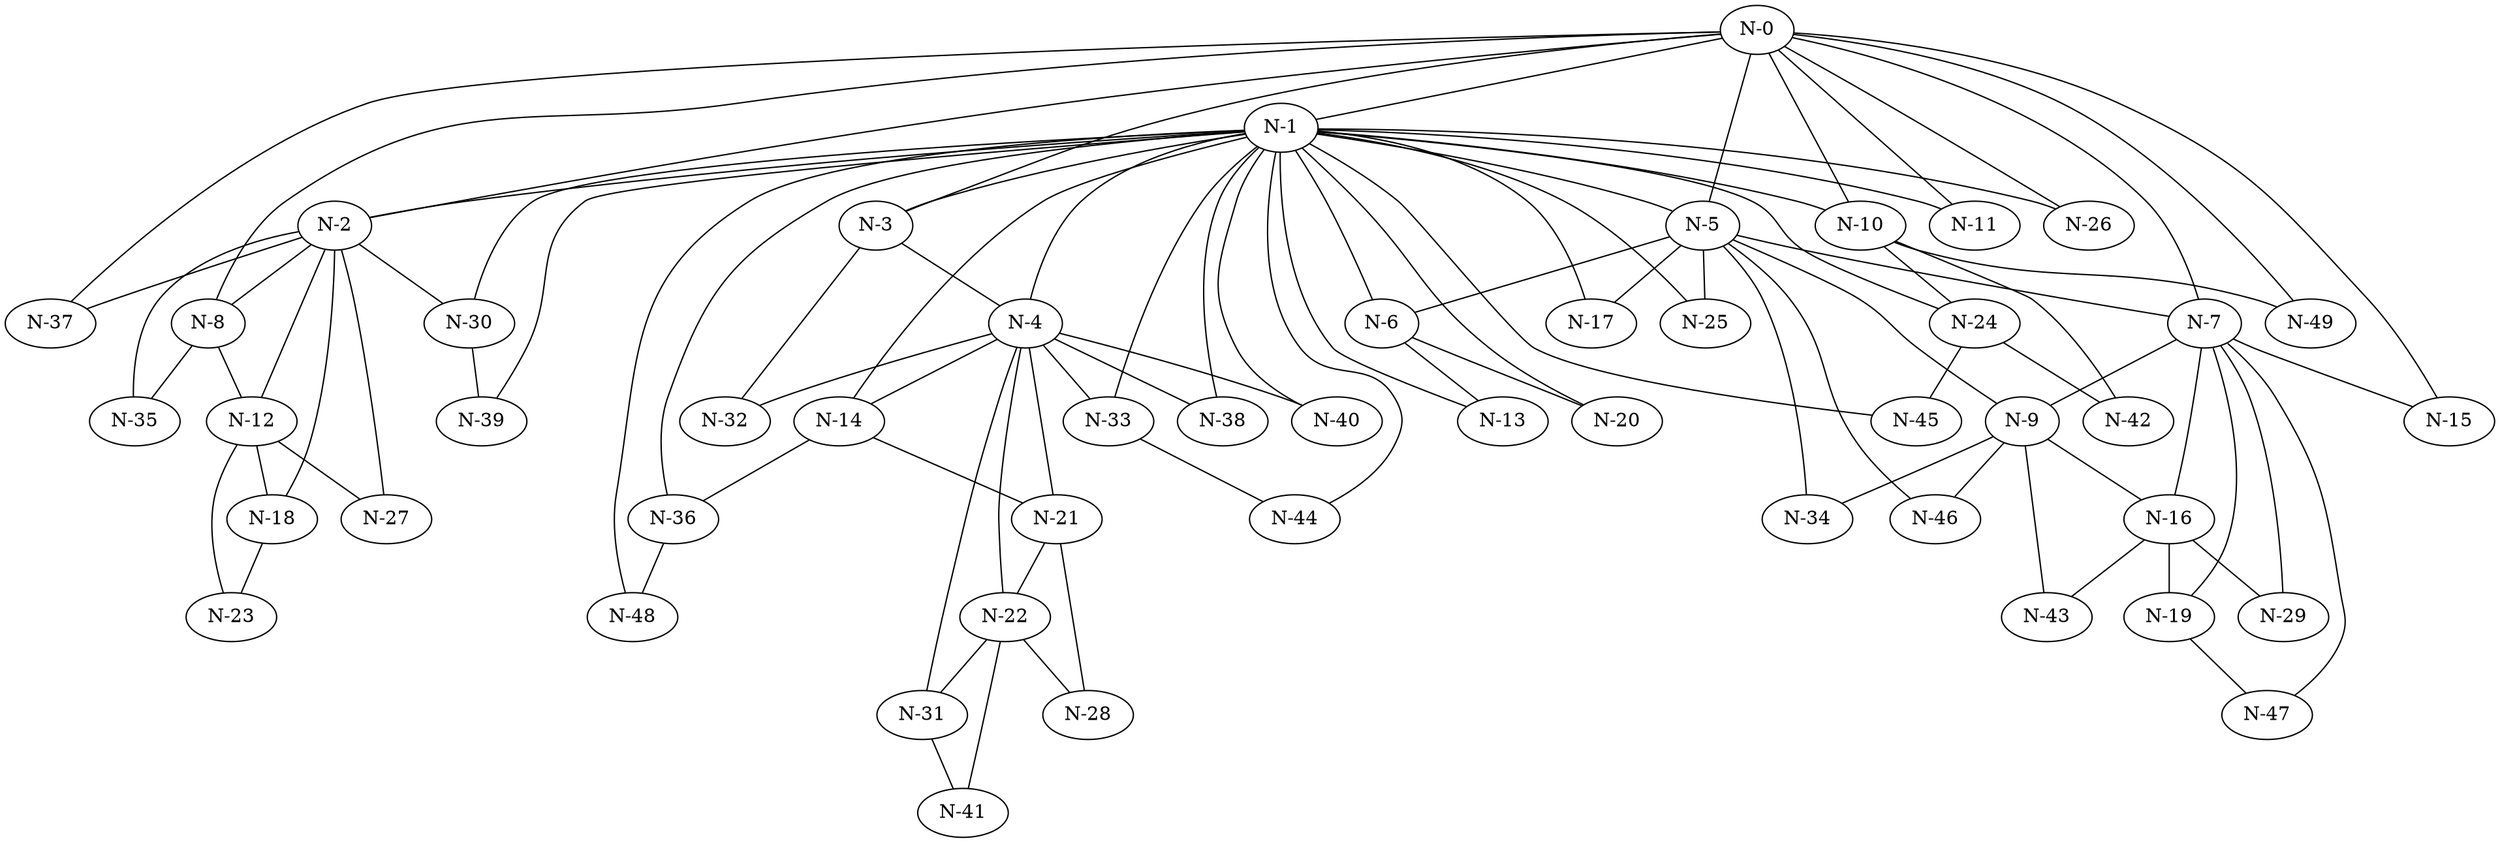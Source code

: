 graph G {
    "N-0";
    "N-1";
    "N-2";
    "N-3";
    "N-4";
    "N-5";
    "N-6";
    "N-7";
    "N-8";
    "N-9";
    "N-10";
    "N-11";
    "N-12";
    "N-13";
    "N-14";
    "N-15";
    "N-16";
    "N-17";
    "N-18";
    "N-19";
    "N-20";
    "N-21";
    "N-22";
    "N-23";
    "N-24";
    "N-25";
    "N-26";
    "N-27";
    "N-28";
    "N-29";
    "N-30";
    "N-31";
    "N-32";
    "N-33";
    "N-34";
    "N-35";
    "N-36";
    "N-37";
    "N-38";
    "N-39";
    "N-40";
    "N-41";
    "N-42";
    "N-43";
    "N-44";
    "N-45";
    "N-46";
    "N-47";
    "N-48";
    "N-49";
    "N-0" -- "N-1";
    "N-0" -- "N-2";
    "N-0" -- "N-3";
    "N-0" -- "N-5";
    "N-0" -- "N-7";
    "N-0" -- "N-8";
    "N-0" -- "N-10";
    "N-0" -- "N-11";
    "N-0" -- "N-15";
    "N-0" -- "N-26";
    "N-0" -- "N-37";
    "N-0" -- "N-49";
    "N-1" -- "N-2";
    "N-1" -- "N-3";
    "N-1" -- "N-4";
    "N-1" -- "N-5";
    "N-1" -- "N-6";
    "N-1" -- "N-10";
    "N-1" -- "N-11";
    "N-1" -- "N-13";
    "N-1" -- "N-14";
    "N-1" -- "N-17";
    "N-1" -- "N-20";
    "N-1" -- "N-24";
    "N-1" -- "N-25";
    "N-1" -- "N-26";
    "N-1" -- "N-30";
    "N-1" -- "N-33";
    "N-1" -- "N-36";
    "N-1" -- "N-38";
    "N-1" -- "N-39";
    "N-1" -- "N-40";
    "N-1" -- "N-44";
    "N-1" -- "N-45";
    "N-1" -- "N-48";
    "N-2" -- "N-8";
    "N-2" -- "N-12";
    "N-2" -- "N-18";
    "N-2" -- "N-27";
    "N-2" -- "N-30";
    "N-2" -- "N-35";
    "N-2" -- "N-37";
    "N-3" -- "N-4";
    "N-3" -- "N-32";
    "N-4" -- "N-14";
    "N-4" -- "N-21";
    "N-4" -- "N-22";
    "N-4" -- "N-31";
    "N-4" -- "N-32";
    "N-4" -- "N-33";
    "N-4" -- "N-38";
    "N-4" -- "N-40";
    "N-5" -- "N-6";
    "N-5" -- "N-7";
    "N-5" -- "N-9";
    "N-5" -- "N-17";
    "N-5" -- "N-25";
    "N-5" -- "N-34";
    "N-5" -- "N-46";
    "N-6" -- "N-13";
    "N-6" -- "N-20";
    "N-7" -- "N-9";
    "N-7" -- "N-15";
    "N-7" -- "N-16";
    "N-7" -- "N-19";
    "N-7" -- "N-29";
    "N-7" -- "N-47";
    "N-8" -- "N-12";
    "N-8" -- "N-35";
    "N-9" -- "N-16";
    "N-9" -- "N-34";
    "N-9" -- "N-43";
    "N-9" -- "N-46";
    "N-10" -- "N-24";
    "N-10" -- "N-42";
    "N-10" -- "N-49";
    "N-12" -- "N-18";
    "N-12" -- "N-23";
    "N-12" -- "N-27";
    "N-14" -- "N-21";
    "N-14" -- "N-36";
    "N-16" -- "N-19";
    "N-16" -- "N-29";
    "N-16" -- "N-43";
    "N-18" -- "N-23";
    "N-19" -- "N-47";
    "N-21" -- "N-22";
    "N-21" -- "N-28";
    "N-22" -- "N-28";
    "N-22" -- "N-31";
    "N-22" -- "N-41";
    "N-24" -- "N-42";
    "N-24" -- "N-45";
    "N-30" -- "N-39";
    "N-31" -- "N-41";
    "N-33" -- "N-44";
    "N-36" -- "N-48";
}
